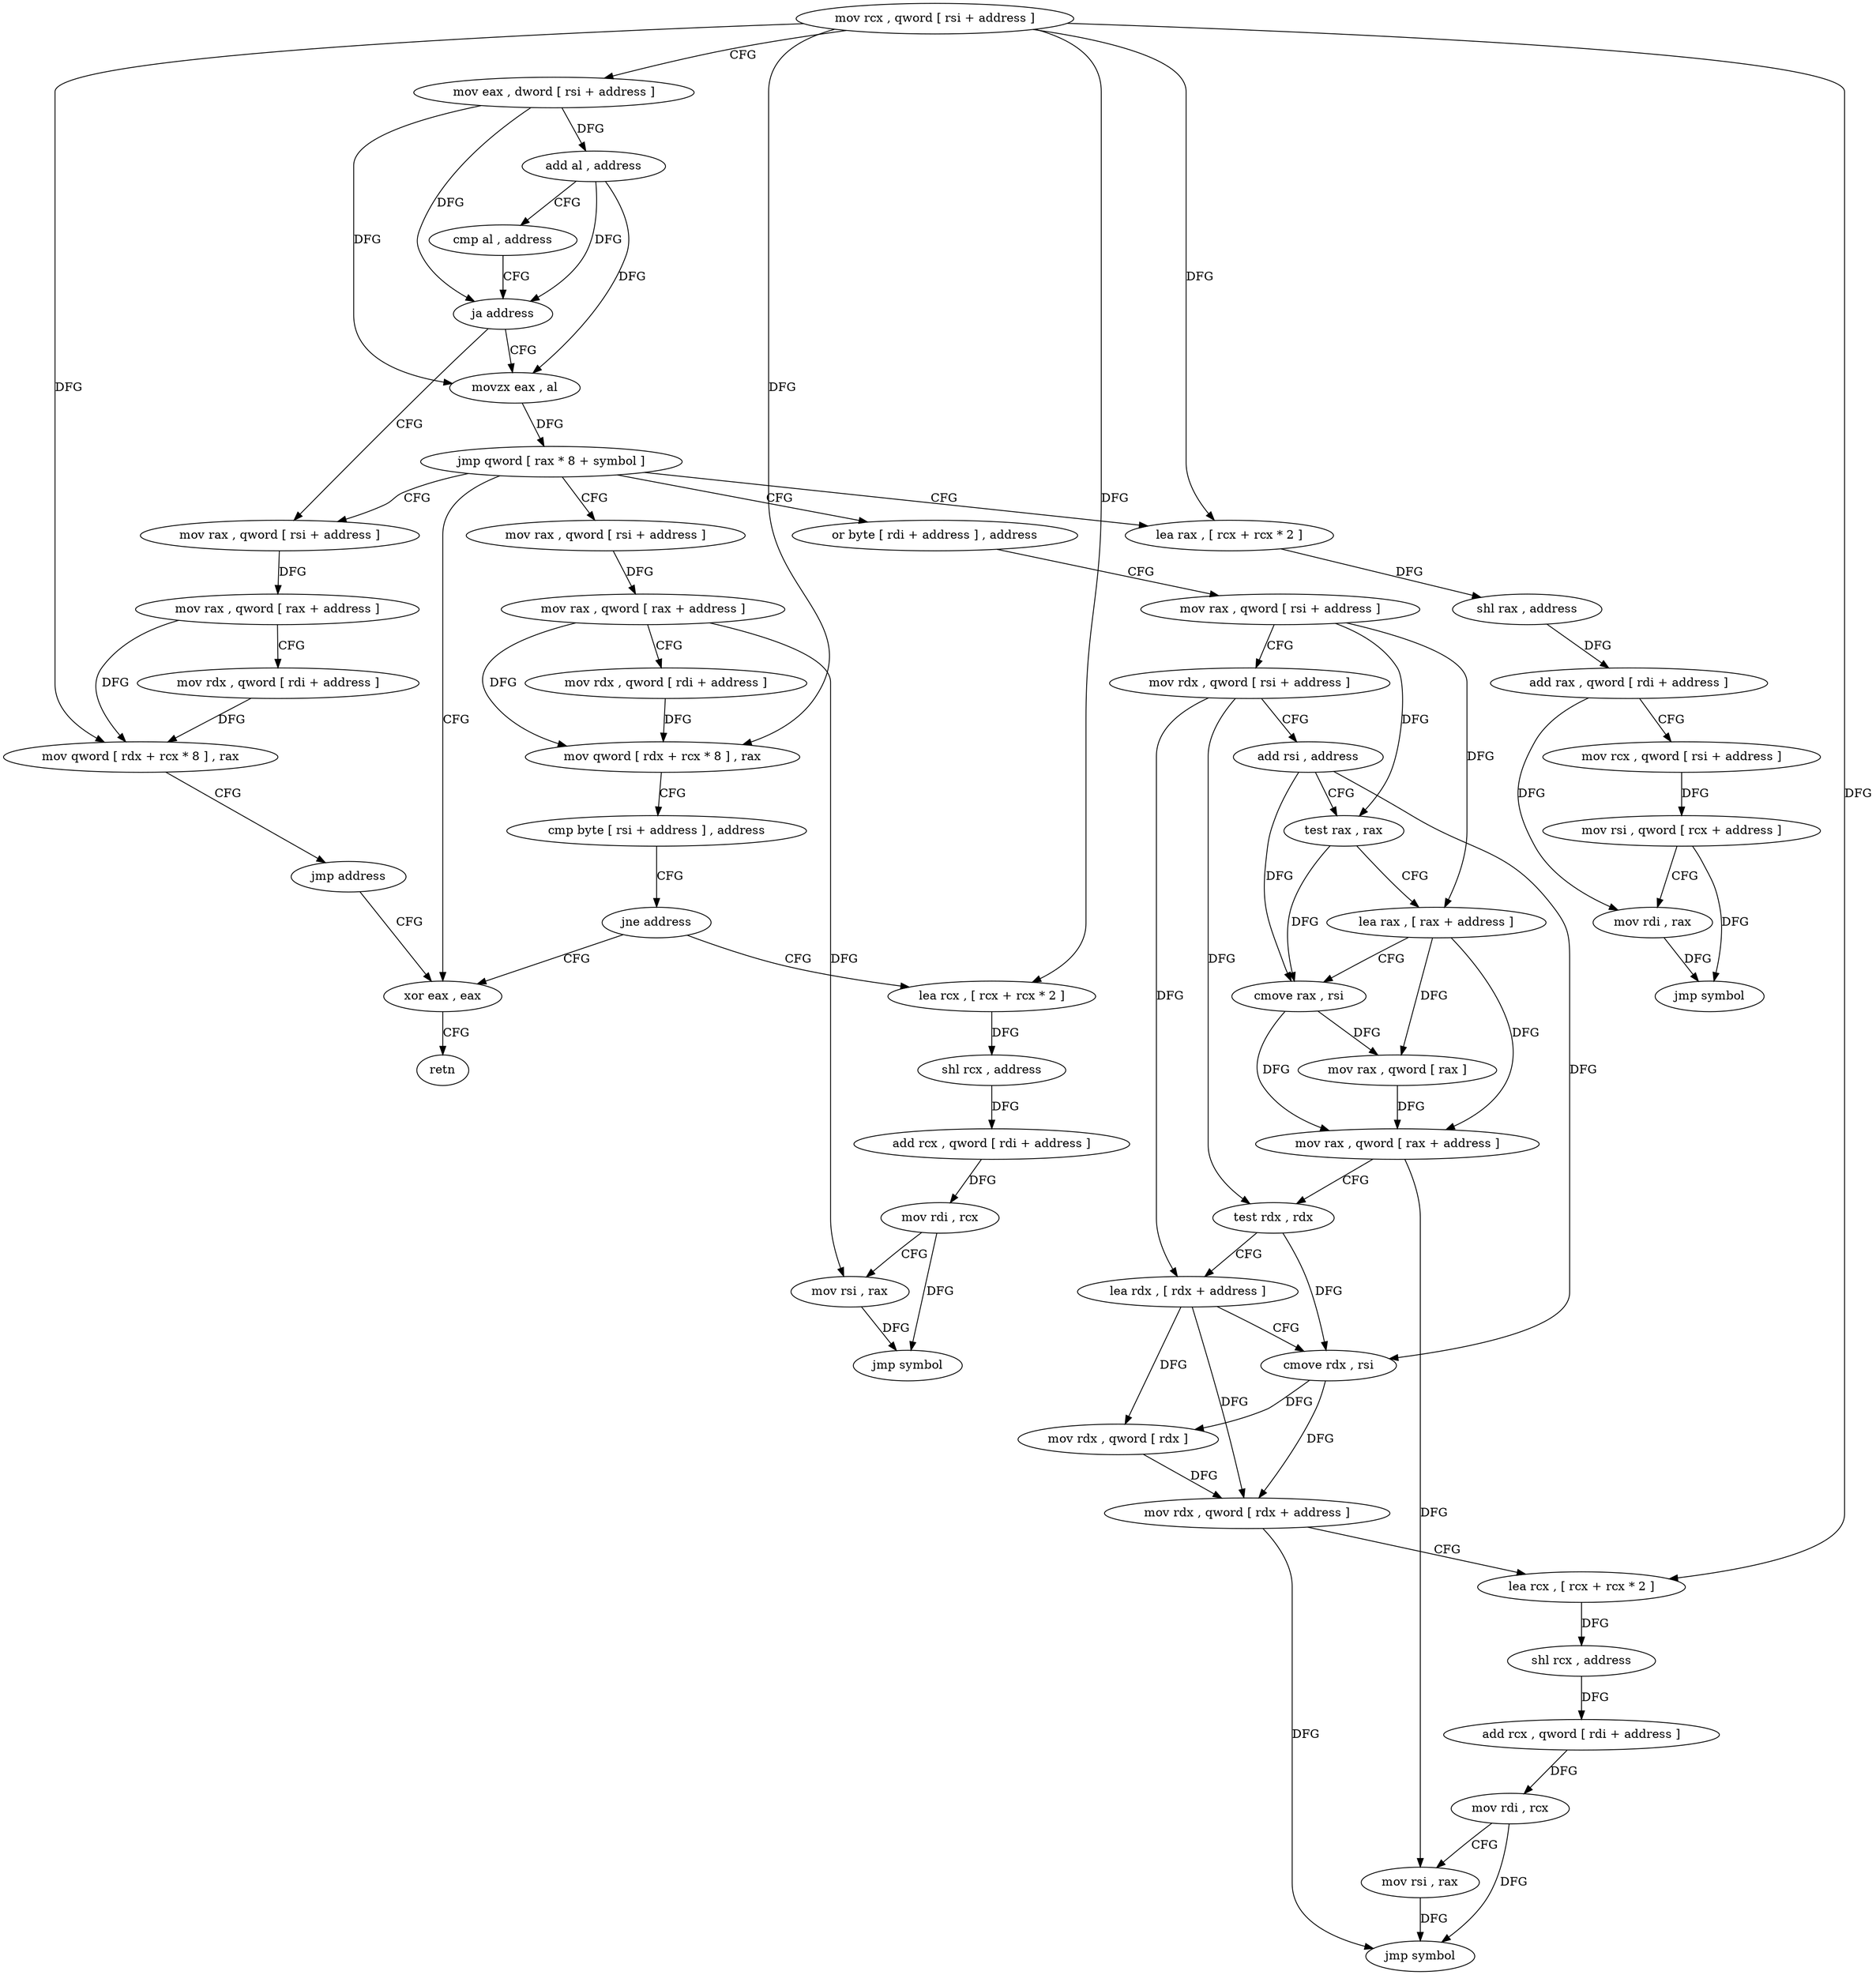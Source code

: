 digraph "func" {
"4237872" [label = "mov rcx , qword [ rsi + address ]" ]
"4237876" [label = "mov eax , dword [ rsi + address ]" ]
"4237879" [label = "add al , address" ]
"4237881" [label = "cmp al , address" ]
"4237883" [label = "ja address" ]
"4238001" [label = "mov rax , qword [ rsi + address ]" ]
"4237885" [label = "movzx eax , al" ]
"4238005" [label = "mov rax , qword [ rax + address ]" ]
"4238009" [label = "mov rdx , qword [ rdi + address ]" ]
"4238013" [label = "mov qword [ rdx + rcx * 8 ] , rax" ]
"4238017" [label = "jmp address" ]
"4238064" [label = "xor eax , eax" ]
"4237888" [label = "jmp qword [ rax * 8 + symbol ]" ]
"4237895" [label = "lea rax , [ rcx + rcx * 2 ]" ]
"4237923" [label = "or byte [ rdi + address ] , address" ]
"4238019" [label = "mov rax , qword [ rsi + address ]" ]
"4238066" [label = "retn" ]
"4237899" [label = "shl rax , address" ]
"4237903" [label = "add rax , qword [ rdi + address ]" ]
"4237907" [label = "mov rcx , qword [ rsi + address ]" ]
"4237911" [label = "mov rsi , qword [ rcx + address ]" ]
"4237915" [label = "mov rdi , rax" ]
"4237918" [label = "jmp symbol" ]
"4237930" [label = "mov rax , qword [ rsi + address ]" ]
"4237934" [label = "mov rdx , qword [ rsi + address ]" ]
"4237938" [label = "add rsi , address" ]
"4237942" [label = "test rax , rax" ]
"4237945" [label = "lea rax , [ rax + address ]" ]
"4237949" [label = "cmove rax , rsi" ]
"4237953" [label = "mov rax , qword [ rax ]" ]
"4237956" [label = "mov rax , qword [ rax + address ]" ]
"4237960" [label = "test rdx , rdx" ]
"4237963" [label = "lea rdx , [ rdx + address ]" ]
"4237967" [label = "cmove rdx , rsi" ]
"4237971" [label = "mov rdx , qword [ rdx ]" ]
"4237974" [label = "mov rdx , qword [ rdx + address ]" ]
"4237978" [label = "lea rcx , [ rcx + rcx * 2 ]" ]
"4237982" [label = "shl rcx , address" ]
"4237986" [label = "add rcx , qword [ rdi + address ]" ]
"4237990" [label = "mov rdi , rcx" ]
"4237993" [label = "mov rsi , rax" ]
"4237996" [label = "jmp symbol" ]
"4238023" [label = "mov rax , qword [ rax + address ]" ]
"4238027" [label = "mov rdx , qword [ rdi + address ]" ]
"4238031" [label = "mov qword [ rdx + rcx * 8 ] , rax" ]
"4238035" [label = "cmp byte [ rsi + address ] , address" ]
"4238039" [label = "jne address" ]
"4238041" [label = "lea rcx , [ rcx + rcx * 2 ]" ]
"4238045" [label = "shl rcx , address" ]
"4238049" [label = "add rcx , qword [ rdi + address ]" ]
"4238053" [label = "mov rdi , rcx" ]
"4238056" [label = "mov rsi , rax" ]
"4238059" [label = "jmp symbol" ]
"4237872" -> "4237876" [ label = "CFG" ]
"4237872" -> "4238013" [ label = "DFG" ]
"4237872" -> "4237895" [ label = "DFG" ]
"4237872" -> "4238031" [ label = "DFG" ]
"4237872" -> "4238041" [ label = "DFG" ]
"4237872" -> "4237978" [ label = "DFG" ]
"4237876" -> "4237879" [ label = "DFG" ]
"4237876" -> "4237883" [ label = "DFG" ]
"4237876" -> "4237885" [ label = "DFG" ]
"4237879" -> "4237881" [ label = "CFG" ]
"4237879" -> "4237883" [ label = "DFG" ]
"4237879" -> "4237885" [ label = "DFG" ]
"4237881" -> "4237883" [ label = "CFG" ]
"4237883" -> "4238001" [ label = "CFG" ]
"4237883" -> "4237885" [ label = "CFG" ]
"4238001" -> "4238005" [ label = "DFG" ]
"4237885" -> "4237888" [ label = "DFG" ]
"4238005" -> "4238009" [ label = "CFG" ]
"4238005" -> "4238013" [ label = "DFG" ]
"4238009" -> "4238013" [ label = "DFG" ]
"4238013" -> "4238017" [ label = "CFG" ]
"4238017" -> "4238064" [ label = "CFG" ]
"4238064" -> "4238066" [ label = "CFG" ]
"4237888" -> "4237895" [ label = "CFG" ]
"4237888" -> "4237923" [ label = "CFG" ]
"4237888" -> "4238001" [ label = "CFG" ]
"4237888" -> "4238019" [ label = "CFG" ]
"4237888" -> "4238064" [ label = "CFG" ]
"4237895" -> "4237899" [ label = "DFG" ]
"4237923" -> "4237930" [ label = "CFG" ]
"4238019" -> "4238023" [ label = "DFG" ]
"4237899" -> "4237903" [ label = "DFG" ]
"4237903" -> "4237907" [ label = "CFG" ]
"4237903" -> "4237915" [ label = "DFG" ]
"4237907" -> "4237911" [ label = "DFG" ]
"4237911" -> "4237915" [ label = "CFG" ]
"4237911" -> "4237918" [ label = "DFG" ]
"4237915" -> "4237918" [ label = "DFG" ]
"4237930" -> "4237934" [ label = "CFG" ]
"4237930" -> "4237942" [ label = "DFG" ]
"4237930" -> "4237945" [ label = "DFG" ]
"4237934" -> "4237938" [ label = "CFG" ]
"4237934" -> "4237960" [ label = "DFG" ]
"4237934" -> "4237963" [ label = "DFG" ]
"4237938" -> "4237942" [ label = "CFG" ]
"4237938" -> "4237949" [ label = "DFG" ]
"4237938" -> "4237967" [ label = "DFG" ]
"4237942" -> "4237945" [ label = "CFG" ]
"4237942" -> "4237949" [ label = "DFG" ]
"4237945" -> "4237949" [ label = "CFG" ]
"4237945" -> "4237953" [ label = "DFG" ]
"4237945" -> "4237956" [ label = "DFG" ]
"4237949" -> "4237953" [ label = "DFG" ]
"4237949" -> "4237956" [ label = "DFG" ]
"4237953" -> "4237956" [ label = "DFG" ]
"4237956" -> "4237960" [ label = "CFG" ]
"4237956" -> "4237993" [ label = "DFG" ]
"4237960" -> "4237963" [ label = "CFG" ]
"4237960" -> "4237967" [ label = "DFG" ]
"4237963" -> "4237967" [ label = "CFG" ]
"4237963" -> "4237971" [ label = "DFG" ]
"4237963" -> "4237974" [ label = "DFG" ]
"4237967" -> "4237971" [ label = "DFG" ]
"4237967" -> "4237974" [ label = "DFG" ]
"4237971" -> "4237974" [ label = "DFG" ]
"4237974" -> "4237978" [ label = "CFG" ]
"4237974" -> "4237996" [ label = "DFG" ]
"4237978" -> "4237982" [ label = "DFG" ]
"4237982" -> "4237986" [ label = "DFG" ]
"4237986" -> "4237990" [ label = "DFG" ]
"4237990" -> "4237993" [ label = "CFG" ]
"4237990" -> "4237996" [ label = "DFG" ]
"4237993" -> "4237996" [ label = "DFG" ]
"4238023" -> "4238027" [ label = "CFG" ]
"4238023" -> "4238031" [ label = "DFG" ]
"4238023" -> "4238056" [ label = "DFG" ]
"4238027" -> "4238031" [ label = "DFG" ]
"4238031" -> "4238035" [ label = "CFG" ]
"4238035" -> "4238039" [ label = "CFG" ]
"4238039" -> "4238064" [ label = "CFG" ]
"4238039" -> "4238041" [ label = "CFG" ]
"4238041" -> "4238045" [ label = "DFG" ]
"4238045" -> "4238049" [ label = "DFG" ]
"4238049" -> "4238053" [ label = "DFG" ]
"4238053" -> "4238056" [ label = "CFG" ]
"4238053" -> "4238059" [ label = "DFG" ]
"4238056" -> "4238059" [ label = "DFG" ]
}
